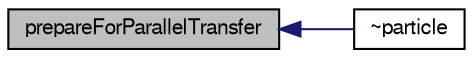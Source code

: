 digraph "prepareForParallelTransfer"
{
  bgcolor="transparent";
  edge [fontname="FreeSans",fontsize="10",labelfontname="FreeSans",labelfontsize="10"];
  node [fontname="FreeSans",fontsize="10",shape=record];
  rankdir="LR";
  Node4409 [label="prepareForParallelTransfer",height=0.2,width=0.4,color="black", fillcolor="grey75", style="filled", fontcolor="black"];
  Node4409 -> Node4410 [dir="back",color="midnightblue",fontsize="10",style="solid",fontname="FreeSans"];
  Node4410 [label="~particle",height=0.2,width=0.4,color="black",URL="$a23586.html#a21cc76910d09c0550f6ce9f2ed3b2f52",tooltip="Destructor. "];
}
